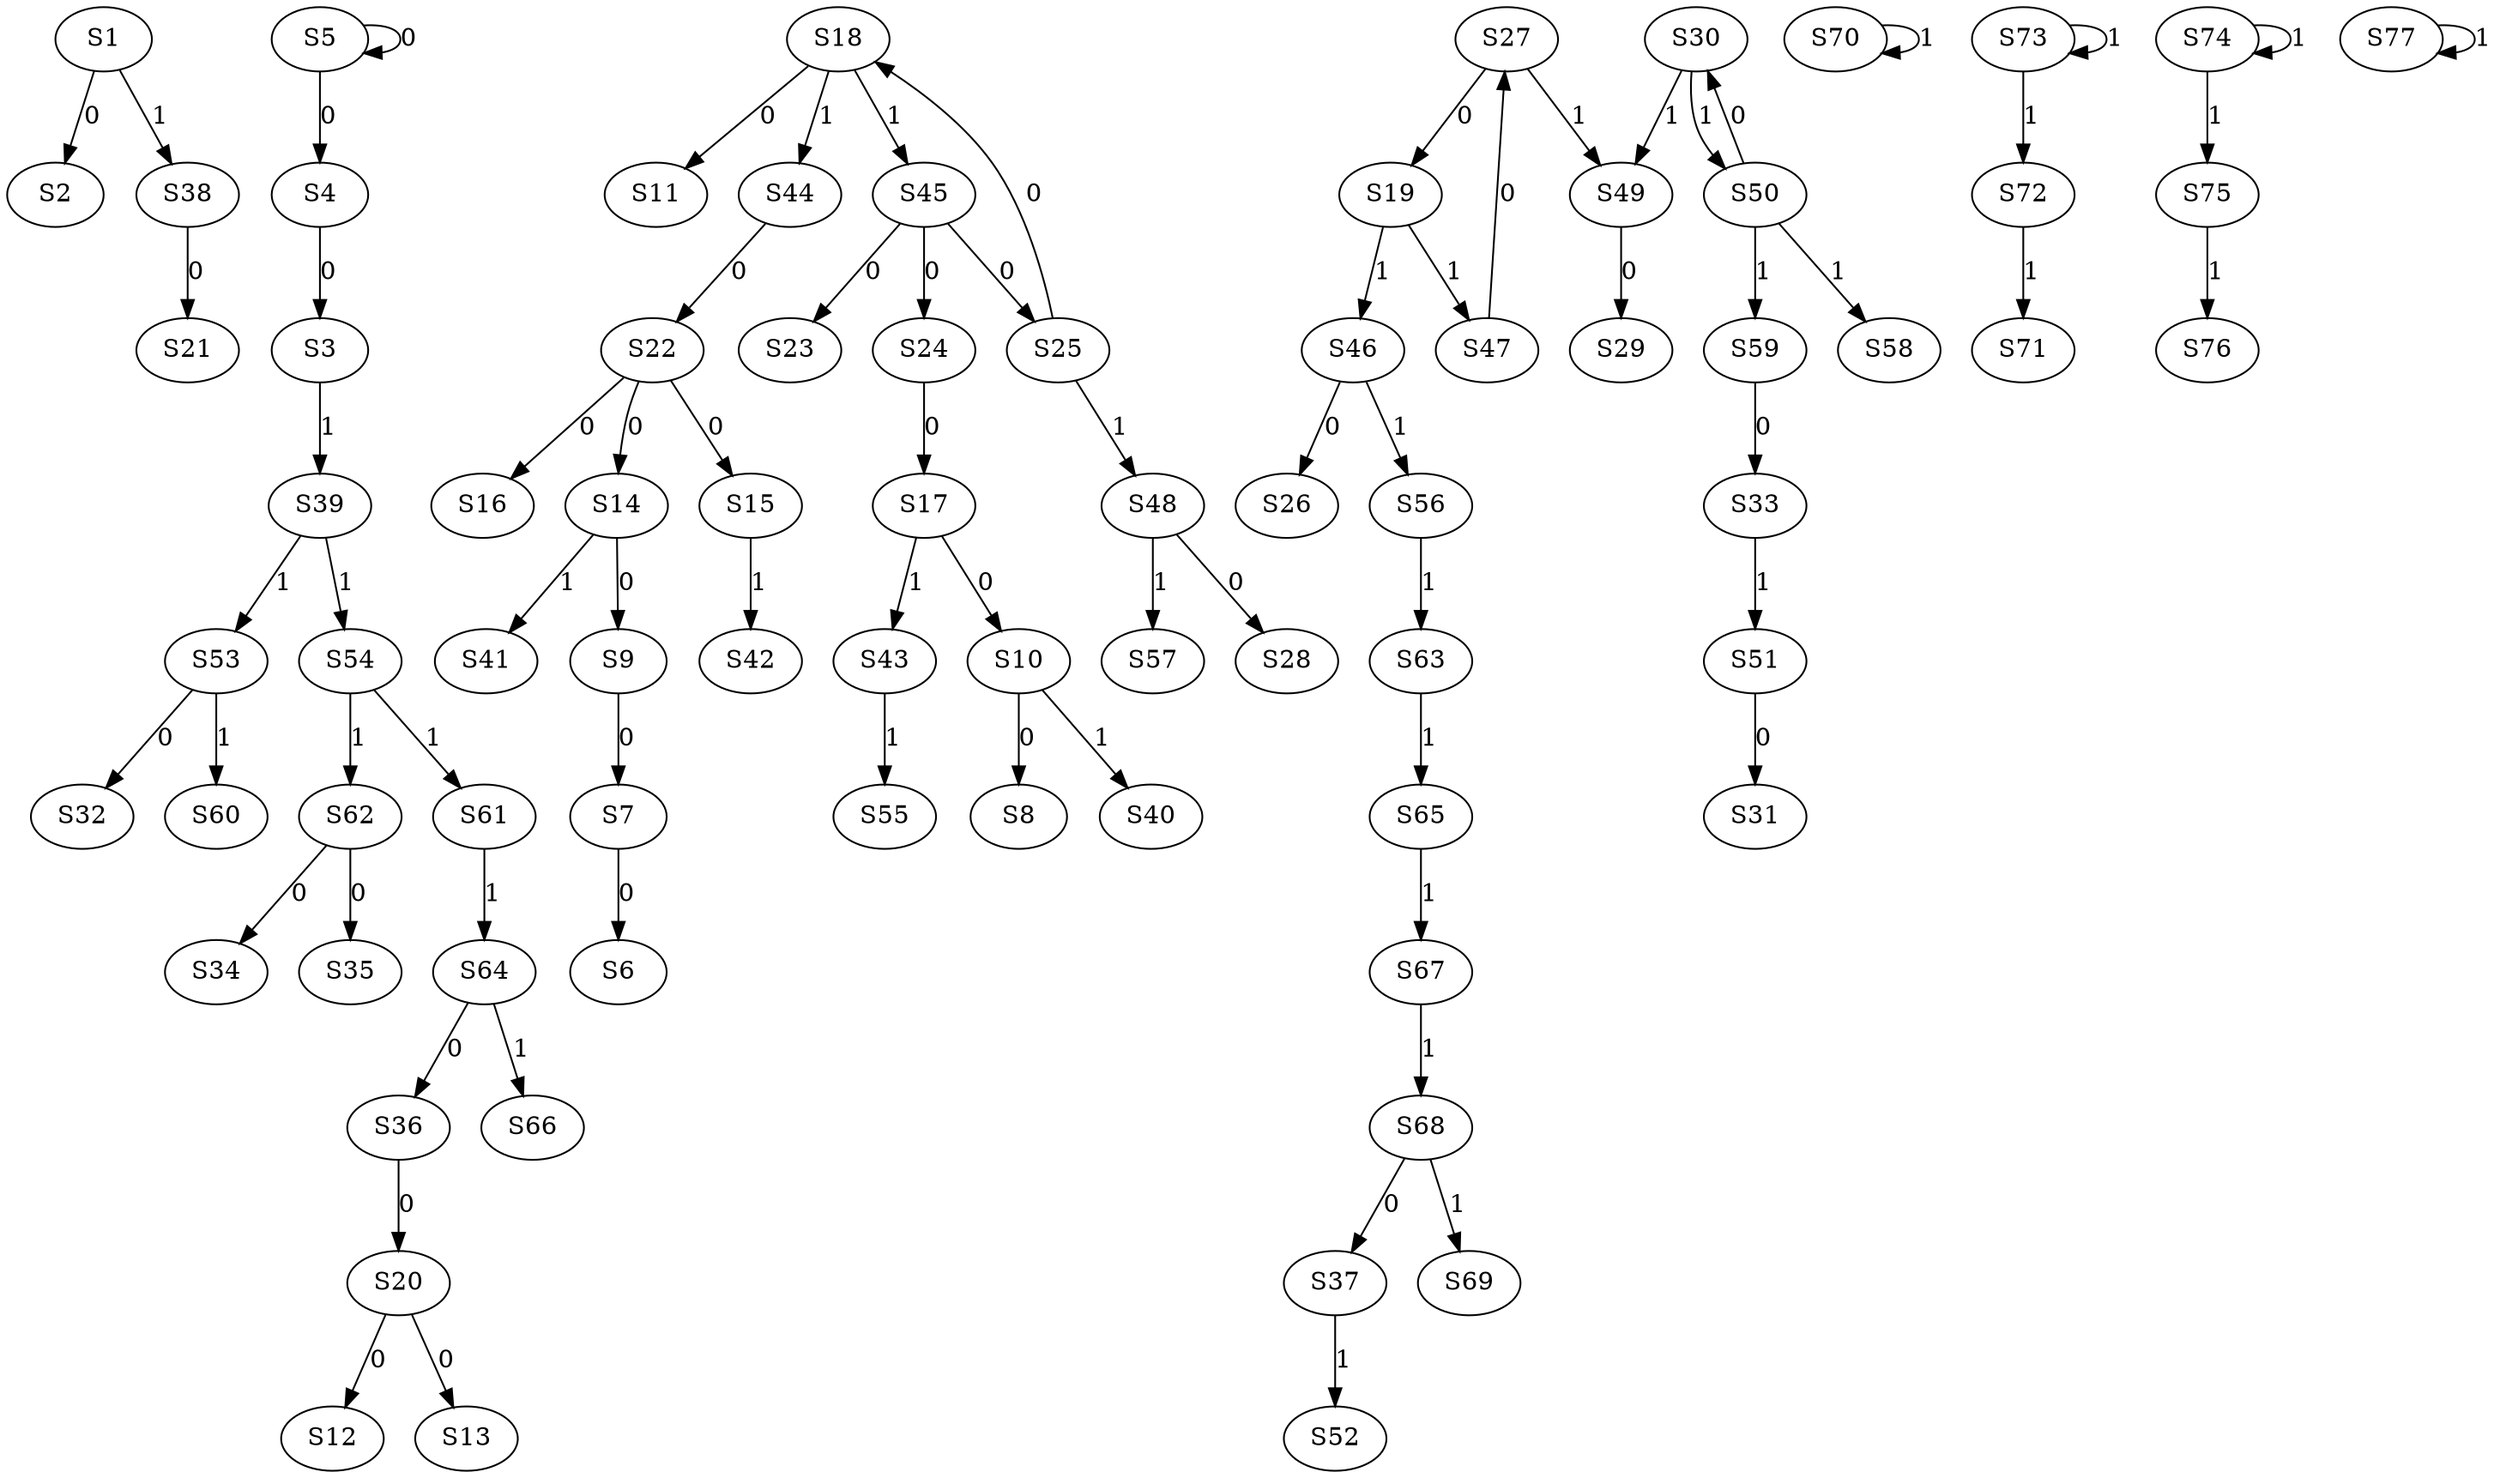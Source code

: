 strict digraph {
	S1 -> S2 [ label = 0 ];
	S4 -> S3 [ label = 0 ];
	S5 -> S4 [ label = 0 ];
	S5 -> S5 [ label = 0 ];
	S7 -> S6 [ label = 0 ];
	S9 -> S7 [ label = 0 ];
	S10 -> S8 [ label = 0 ];
	S14 -> S9 [ label = 0 ];
	S17 -> S10 [ label = 0 ];
	S18 -> S11 [ label = 0 ];
	S20 -> S12 [ label = 0 ];
	S20 -> S13 [ label = 0 ];
	S22 -> S14 [ label = 0 ];
	S22 -> S15 [ label = 0 ];
	S22 -> S16 [ label = 0 ];
	S24 -> S17 [ label = 0 ];
	S25 -> S18 [ label = 0 ];
	S27 -> S19 [ label = 0 ];
	S36 -> S20 [ label = 0 ];
	S38 -> S21 [ label = 0 ];
	S44 -> S22 [ label = 0 ];
	S45 -> S23 [ label = 0 ];
	S45 -> S24 [ label = 0 ];
	S45 -> S25 [ label = 0 ];
	S46 -> S26 [ label = 0 ];
	S47 -> S27 [ label = 0 ];
	S48 -> S28 [ label = 0 ];
	S49 -> S29 [ label = 0 ];
	S50 -> S30 [ label = 0 ];
	S51 -> S31 [ label = 0 ];
	S53 -> S32 [ label = 0 ];
	S59 -> S33 [ label = 0 ];
	S62 -> S34 [ label = 0 ];
	S62 -> S35 [ label = 0 ];
	S64 -> S36 [ label = 0 ];
	S68 -> S37 [ label = 0 ];
	S1 -> S38 [ label = 1 ];
	S3 -> S39 [ label = 1 ];
	S10 -> S40 [ label = 1 ];
	S14 -> S41 [ label = 1 ];
	S15 -> S42 [ label = 1 ];
	S17 -> S43 [ label = 1 ];
	S18 -> S44 [ label = 1 ];
	S18 -> S45 [ label = 1 ];
	S19 -> S46 [ label = 1 ];
	S19 -> S47 [ label = 1 ];
	S25 -> S48 [ label = 1 ];
	S27 -> S49 [ label = 1 ];
	S30 -> S50 [ label = 1 ];
	S33 -> S51 [ label = 1 ];
	S37 -> S52 [ label = 1 ];
	S39 -> S53 [ label = 1 ];
	S39 -> S54 [ label = 1 ];
	S43 -> S55 [ label = 1 ];
	S46 -> S56 [ label = 1 ];
	S48 -> S57 [ label = 1 ];
	S50 -> S58 [ label = 1 ];
	S50 -> S59 [ label = 1 ];
	S53 -> S60 [ label = 1 ];
	S54 -> S61 [ label = 1 ];
	S54 -> S62 [ label = 1 ];
	S56 -> S63 [ label = 1 ];
	S61 -> S64 [ label = 1 ];
	S63 -> S65 [ label = 1 ];
	S64 -> S66 [ label = 1 ];
	S65 -> S67 [ label = 1 ];
	S67 -> S68 [ label = 1 ];
	S68 -> S69 [ label = 1 ];
	S70 -> S70 [ label = 1 ];
	S72 -> S71 [ label = 1 ];
	S73 -> S72 [ label = 1 ];
	S73 -> S73 [ label = 1 ];
	S74 -> S74 [ label = 1 ];
	S74 -> S75 [ label = 1 ];
	S75 -> S76 [ label = 1 ];
	S77 -> S77 [ label = 1 ];
	S30 -> S49 [ label = 1 ];
}